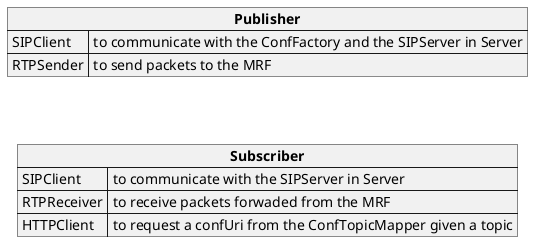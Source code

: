 @startuml pubsub 

json "<b>Publisher" as Pub {
    "SIPClient": "to communicate with the ConfFactory and the SIPServer in Server",
    "RTPSender": "to send packets to the MRF"
}

json "<b>Subscriber" as Sub {
    "SIPClient" : "to communicate with the SIPServer in Server",
    "RTPReceiver": "to receive packets forwaded from the MRF",
    "HTTPClient": "to request a confUri from the ConfTopicMapper given a topic"
}

Pub -[hidden]-> Sub

@enduml